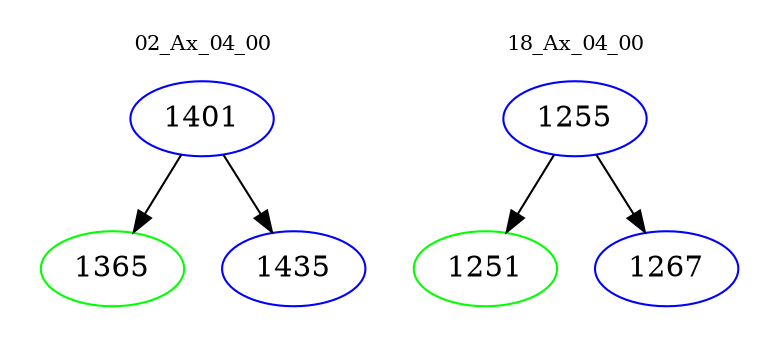 digraph{
subgraph cluster_0 {
color = white
label = "02_Ax_04_00";
fontsize=10;
T0_1401 [label="1401", color="blue"]
T0_1401 -> T0_1365 [color="black"]
T0_1365 [label="1365", color="green"]
T0_1401 -> T0_1435 [color="black"]
T0_1435 [label="1435", color="blue"]
}
subgraph cluster_1 {
color = white
label = "18_Ax_04_00";
fontsize=10;
T1_1255 [label="1255", color="blue"]
T1_1255 -> T1_1251 [color="black"]
T1_1251 [label="1251", color="green"]
T1_1255 -> T1_1267 [color="black"]
T1_1267 [label="1267", color="blue"]
}
}
